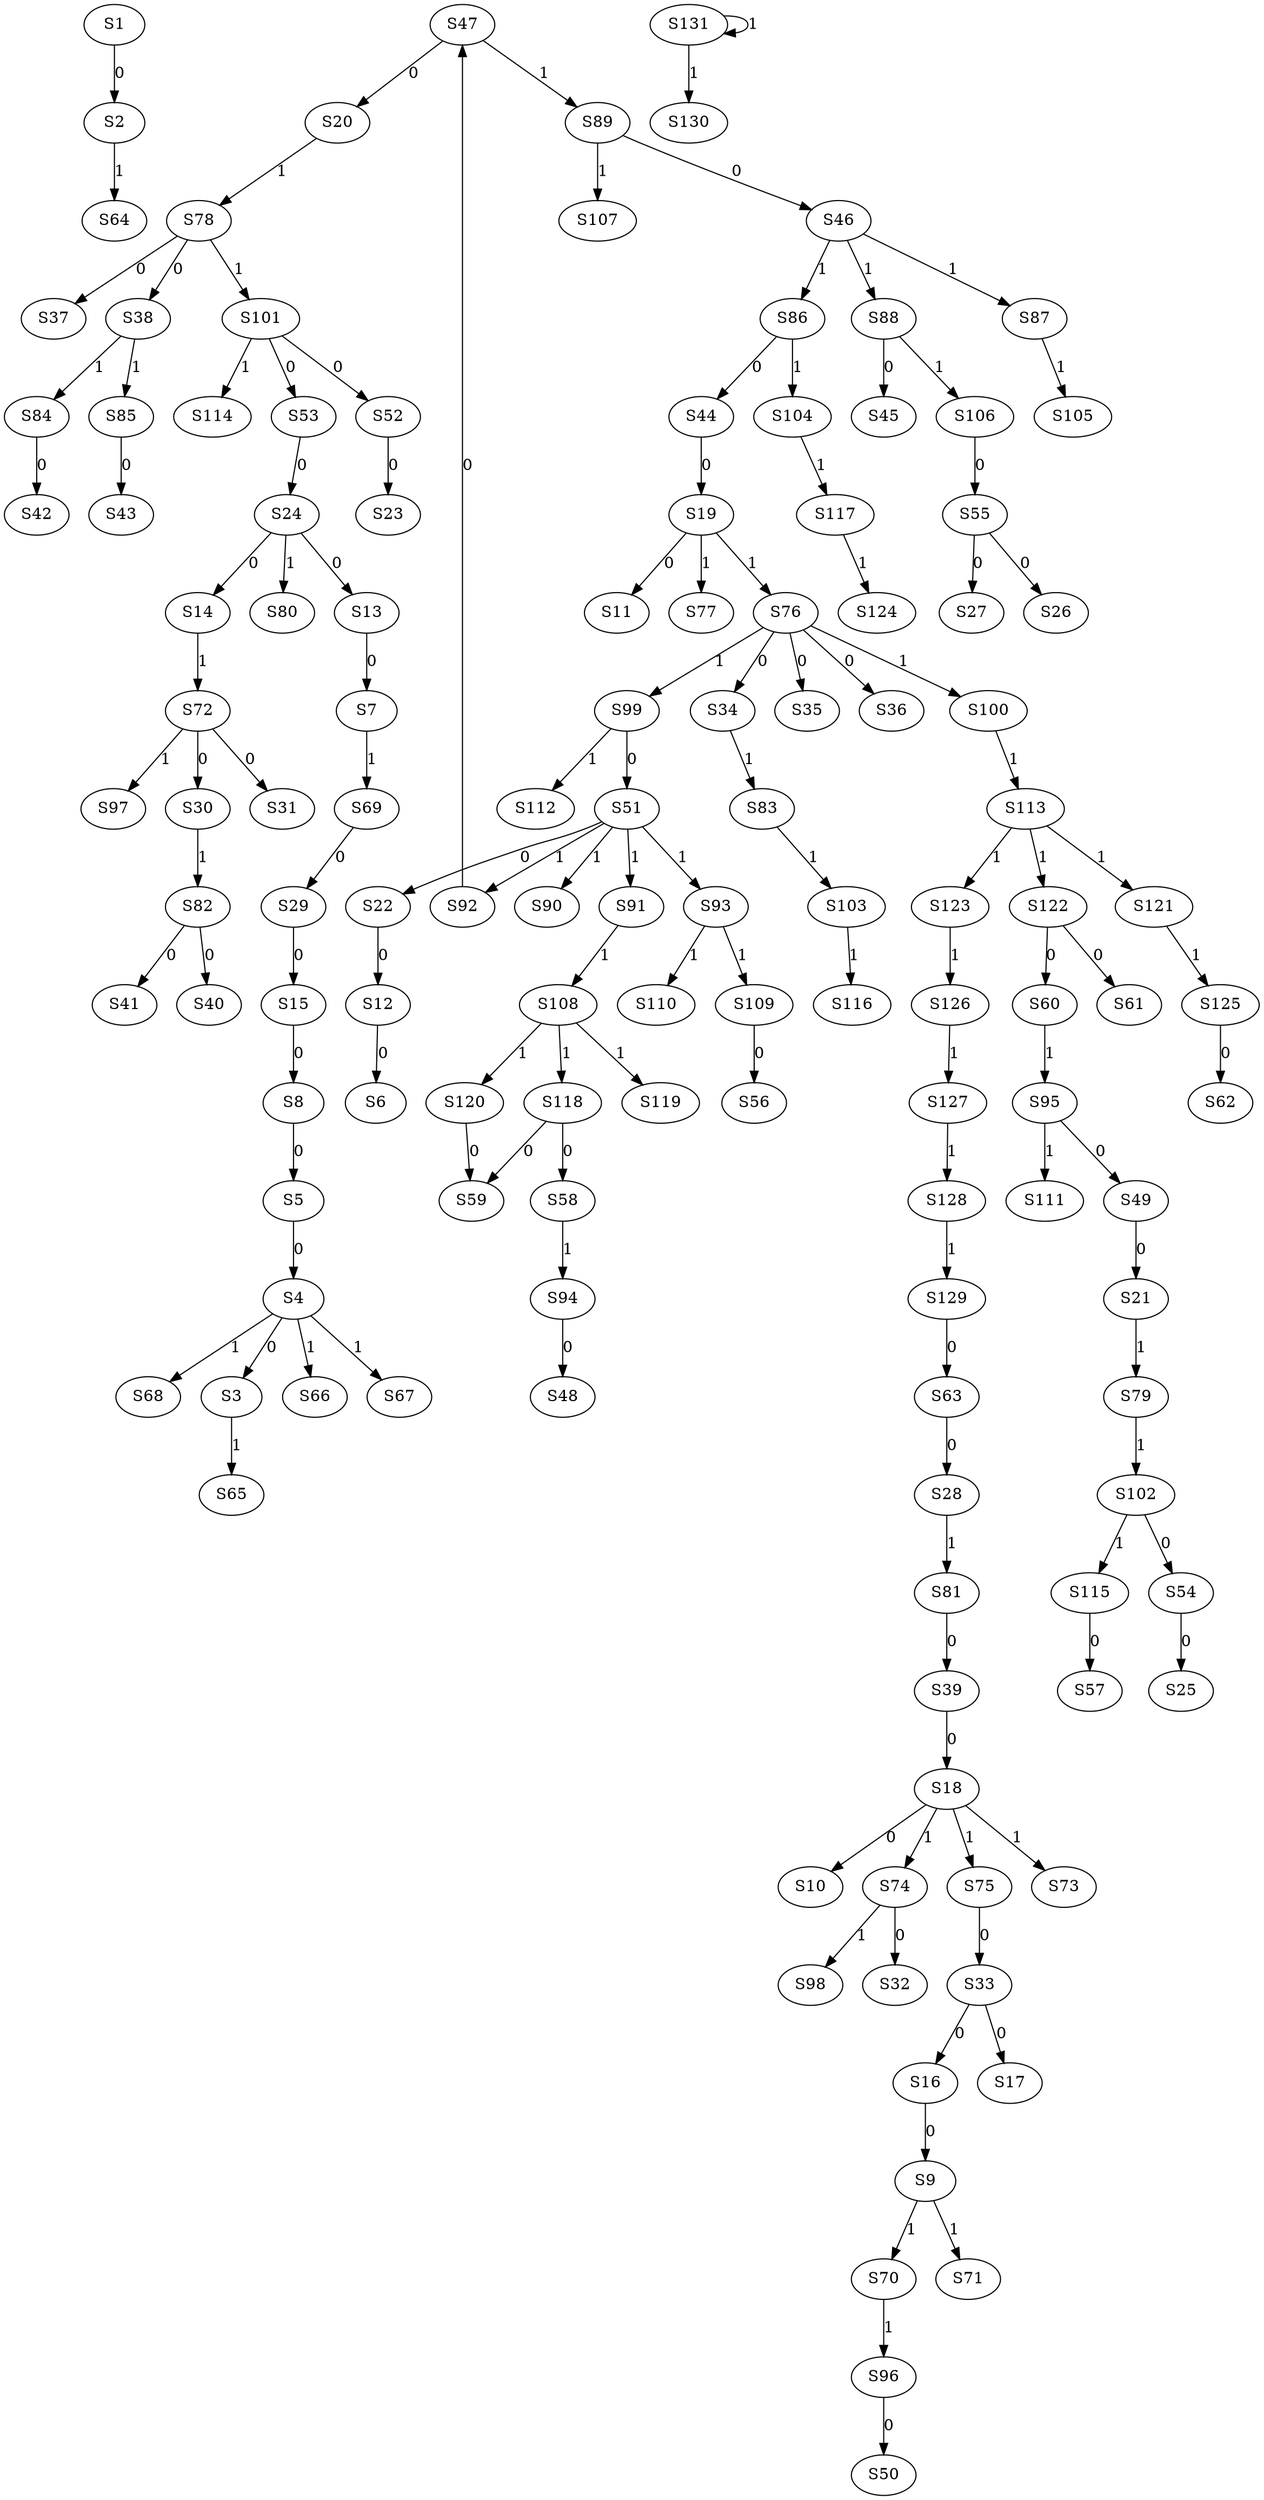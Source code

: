 strict digraph {
	S1 -> S2 [ label = 0 ];
	S4 -> S3 [ label = 0 ];
	S5 -> S4 [ label = 0 ];
	S8 -> S5 [ label = 0 ];
	S12 -> S6 [ label = 0 ];
	S13 -> S7 [ label = 0 ];
	S15 -> S8 [ label = 0 ];
	S16 -> S9 [ label = 0 ];
	S18 -> S10 [ label = 0 ];
	S19 -> S11 [ label = 0 ];
	S22 -> S12 [ label = 0 ];
	S24 -> S13 [ label = 0 ];
	S24 -> S14 [ label = 0 ];
	S29 -> S15 [ label = 0 ];
	S33 -> S16 [ label = 0 ];
	S33 -> S17 [ label = 0 ];
	S39 -> S18 [ label = 0 ];
	S44 -> S19 [ label = 0 ];
	S47 -> S20 [ label = 0 ];
	S49 -> S21 [ label = 0 ];
	S51 -> S22 [ label = 0 ];
	S52 -> S23 [ label = 0 ];
	S53 -> S24 [ label = 0 ];
	S54 -> S25 [ label = 0 ];
	S55 -> S26 [ label = 0 ];
	S55 -> S27 [ label = 0 ];
	S63 -> S28 [ label = 0 ];
	S69 -> S29 [ label = 0 ];
	S72 -> S30 [ label = 0 ];
	S72 -> S31 [ label = 0 ];
	S74 -> S32 [ label = 0 ];
	S75 -> S33 [ label = 0 ];
	S76 -> S34 [ label = 0 ];
	S76 -> S35 [ label = 0 ];
	S76 -> S36 [ label = 0 ];
	S78 -> S37 [ label = 0 ];
	S78 -> S38 [ label = 0 ];
	S81 -> S39 [ label = 0 ];
	S82 -> S40 [ label = 0 ];
	S82 -> S41 [ label = 0 ];
	S84 -> S42 [ label = 0 ];
	S85 -> S43 [ label = 0 ];
	S86 -> S44 [ label = 0 ];
	S88 -> S45 [ label = 0 ];
	S89 -> S46 [ label = 0 ];
	S92 -> S47 [ label = 0 ];
	S94 -> S48 [ label = 0 ];
	S95 -> S49 [ label = 0 ];
	S96 -> S50 [ label = 0 ];
	S99 -> S51 [ label = 0 ];
	S101 -> S52 [ label = 0 ];
	S101 -> S53 [ label = 0 ];
	S102 -> S54 [ label = 0 ];
	S106 -> S55 [ label = 0 ];
	S109 -> S56 [ label = 0 ];
	S115 -> S57 [ label = 0 ];
	S118 -> S58 [ label = 0 ];
	S118 -> S59 [ label = 0 ];
	S122 -> S60 [ label = 0 ];
	S122 -> S61 [ label = 0 ];
	S125 -> S62 [ label = 0 ];
	S129 -> S63 [ label = 0 ];
	S2 -> S64 [ label = 1 ];
	S3 -> S65 [ label = 1 ];
	S4 -> S66 [ label = 1 ];
	S4 -> S67 [ label = 1 ];
	S4 -> S68 [ label = 1 ];
	S7 -> S69 [ label = 1 ];
	S9 -> S70 [ label = 1 ];
	S9 -> S71 [ label = 1 ];
	S14 -> S72 [ label = 1 ];
	S18 -> S73 [ label = 1 ];
	S18 -> S74 [ label = 1 ];
	S18 -> S75 [ label = 1 ];
	S19 -> S76 [ label = 1 ];
	S19 -> S77 [ label = 1 ];
	S20 -> S78 [ label = 1 ];
	S21 -> S79 [ label = 1 ];
	S24 -> S80 [ label = 1 ];
	S28 -> S81 [ label = 1 ];
	S30 -> S82 [ label = 1 ];
	S34 -> S83 [ label = 1 ];
	S38 -> S84 [ label = 1 ];
	S38 -> S85 [ label = 1 ];
	S46 -> S86 [ label = 1 ];
	S46 -> S87 [ label = 1 ];
	S46 -> S88 [ label = 1 ];
	S47 -> S89 [ label = 1 ];
	S51 -> S90 [ label = 1 ];
	S51 -> S91 [ label = 1 ];
	S51 -> S92 [ label = 1 ];
	S51 -> S93 [ label = 1 ];
	S58 -> S94 [ label = 1 ];
	S60 -> S95 [ label = 1 ];
	S70 -> S96 [ label = 1 ];
	S72 -> S97 [ label = 1 ];
	S74 -> S98 [ label = 1 ];
	S76 -> S99 [ label = 1 ];
	S76 -> S100 [ label = 1 ];
	S78 -> S101 [ label = 1 ];
	S79 -> S102 [ label = 1 ];
	S83 -> S103 [ label = 1 ];
	S86 -> S104 [ label = 1 ];
	S87 -> S105 [ label = 1 ];
	S88 -> S106 [ label = 1 ];
	S89 -> S107 [ label = 1 ];
	S91 -> S108 [ label = 1 ];
	S93 -> S109 [ label = 1 ];
	S93 -> S110 [ label = 1 ];
	S95 -> S111 [ label = 1 ];
	S99 -> S112 [ label = 1 ];
	S100 -> S113 [ label = 1 ];
	S101 -> S114 [ label = 1 ];
	S102 -> S115 [ label = 1 ];
	S103 -> S116 [ label = 1 ];
	S104 -> S117 [ label = 1 ];
	S108 -> S118 [ label = 1 ];
	S108 -> S119 [ label = 1 ];
	S108 -> S120 [ label = 1 ];
	S113 -> S121 [ label = 1 ];
	S113 -> S122 [ label = 1 ];
	S113 -> S123 [ label = 1 ];
	S117 -> S124 [ label = 1 ];
	S121 -> S125 [ label = 1 ];
	S123 -> S126 [ label = 1 ];
	S126 -> S127 [ label = 1 ];
	S127 -> S128 [ label = 1 ];
	S128 -> S129 [ label = 1 ];
	S131 -> S130 [ label = 1 ];
	S131 -> S131 [ label = 1 ];
	S120 -> S59 [ label = 0 ];
}